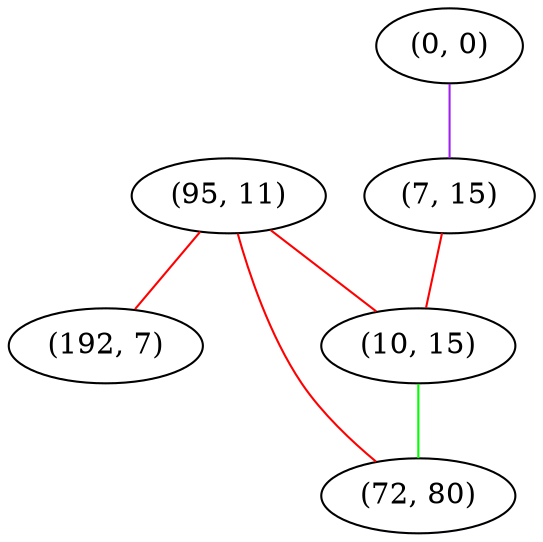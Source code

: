 graph "" {
"(95, 11)";
"(0, 0)";
"(7, 15)";
"(192, 7)";
"(10, 15)";
"(72, 80)";
"(95, 11)" -- "(10, 15)"  [color=red, key=0, weight=1];
"(95, 11)" -- "(72, 80)"  [color=red, key=0, weight=1];
"(95, 11)" -- "(192, 7)"  [color=red, key=0, weight=1];
"(0, 0)" -- "(7, 15)"  [color=purple, key=0, weight=4];
"(7, 15)" -- "(10, 15)"  [color=red, key=0, weight=1];
"(10, 15)" -- "(72, 80)"  [color=green, key=0, weight=2];
}
